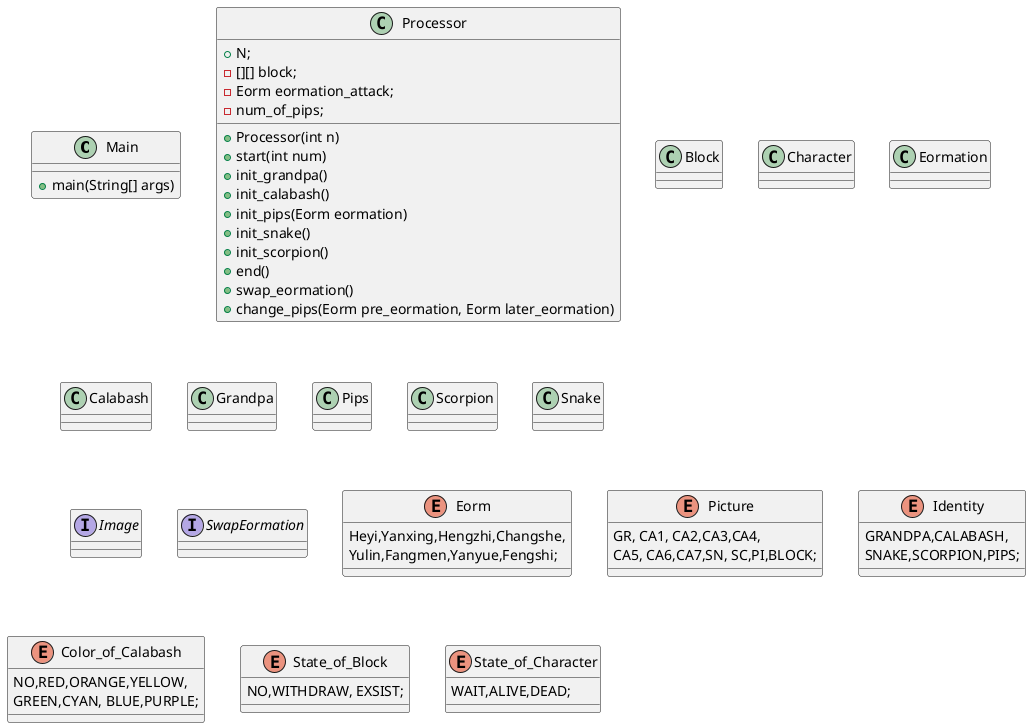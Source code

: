 @startuml
class Main
class Processor
class Block
class Character
class Eormation
class Calabash
class Grandpa
class Pips
class Scorpion
class Snake
interface Image
interface SwapEormation
enum Eorm
enum Picture
enum Identity
enum Color_of_Calabash
enum State_of_Block
enum State_of_Character

class Main{
  + main(String[] args)
}

class Processor {
    + N;
    - [][] block;
    - Eorm eormation_attack;
    - num_of_pips;

    + Processor(int n)
    + start(int num)
    + init_grandpa()
    + init_calabash()
    + init_pips(Eorm eormation)
    + init_snake()
    + init_scorpion()
    + end()
    + swap_eormation()
    + change_pips(Eorm pre_eormation, Eorm later_eormation)
}
class Block
class Character
class Eormation
interface Image
interface SwapEormation{
}
enum Eorm {
    Heyi,Yanxing,Hengzhi,Changshe,
    Yulin,Fangmen,Yanyue,Fengshi;
}

enum Picture {
    GR, CA1, CA2,CA3,CA4,
    CA5, CA6,CA7,SN, SC,PI,BLOCK;


}
enum Identity {
    GRANDPA,CALABASH,
    SNAKE,SCORPION,PIPS;
    }

enum Color_of_Calabash {
    NO,RED,ORANGE,YELLOW,
    GREEN,CYAN, BLUE,PURPLE;
}
enum State_of_Block {
    NO,WITHDRAW, EXSIST;


}
enum State_of_Character {
    WAIT,ALIVE,DEAD;
}
@enduml